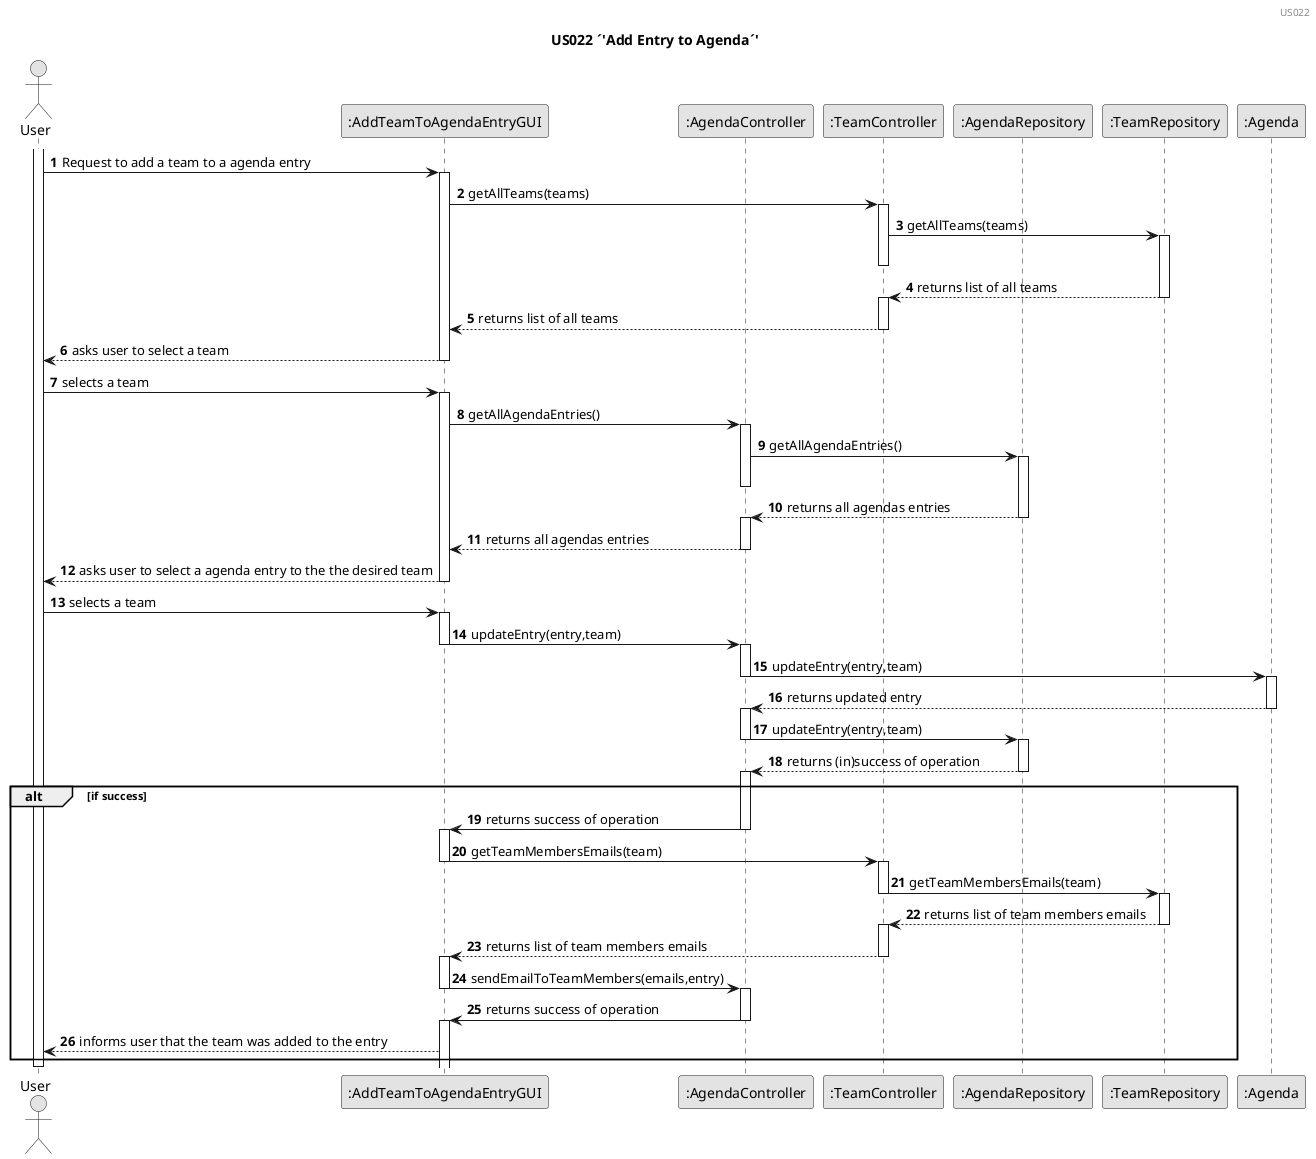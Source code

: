 @startuml
skinparam monochrome true
skinparam packageStyle rectangle
skinparam shadowing false

title US022 ´'Add Entry to Agenda´'
header US022
autonumber

actor "User" as us
participant ":AddTeamToAgendaEntryGUI" as ui
participant ":AgendaController" as ac
participant ":TeamController" as tc
participant ":AgendaRepository" as ar
participant ":TeamRepository" as tr
participant ":Agenda" as a

activate us
    us -> ui : Request to add a team to a agenda entry
    activate ui
        ui -> tc : getAllTeams(teams)
        activate tc
        tc -> tr : getAllTeams(teams)
        activate tr
        deactivate tc
        tr --> tc :returns list of all teams
        deactivate tr
        activate tc
        tc --> ui : returns list of all teams
        deactivate tc
        ui --> us : asks user to select a team
        deactivate ui
        us -> ui : selects a team

        activate ui
        ui -> ac : getAllAgendaEntries()
        activate ac
        ac -> ar : getAllAgendaEntries()
        activate ar
        deactivate ac
        ar --> ac :returns all agendas entries
        deactivate ar
        activate ac
        ac --> ui : returns all agendas entries
        deactivate ac
        ui --> us : asks user to select a agenda entry to the the desired team
        deactivate ui
        us -> ui : selects a team
        activate ui
        ui -> ac : updateEntry(entry,team)
        deactivate ui
        activate ac
        ac -> a : updateEntry(entry,team)
        deactivate ac
        activate a
        a --> ac : returns updated entry
        deactivate a
        activate ac
        ac -> ar : updateEntry(entry,team)
        deactivate ac
        activate ar
        ar --> ac : returns (in)success of operation
        alt if success
        deactivate ar
        activate ac
        ac -> ui : returns success of operation
        deactivate ac
        activate ui
        ui -> tc : getTeamMembersEmails(team)
        deactivate ui
        activate tc
        tc -> tr : getTeamMembersEmails(team)
        deactivate tc
        activate tr
        tr --> tc : returns list of team members emails
        deactivate tr
        activate tc
        tc --> ui : returns list of team members emails
        deactivate tc
        activate ui
        ui -> ac : sendEmailToTeamMembers(emails,entry)
        deactivate ui
        activate ac
        ac -> ui : returns success of operation
        deactivate ac
        activate ui
        ui --> us : informs user that the team was added to the entry
        end





deactivate us

@enduml